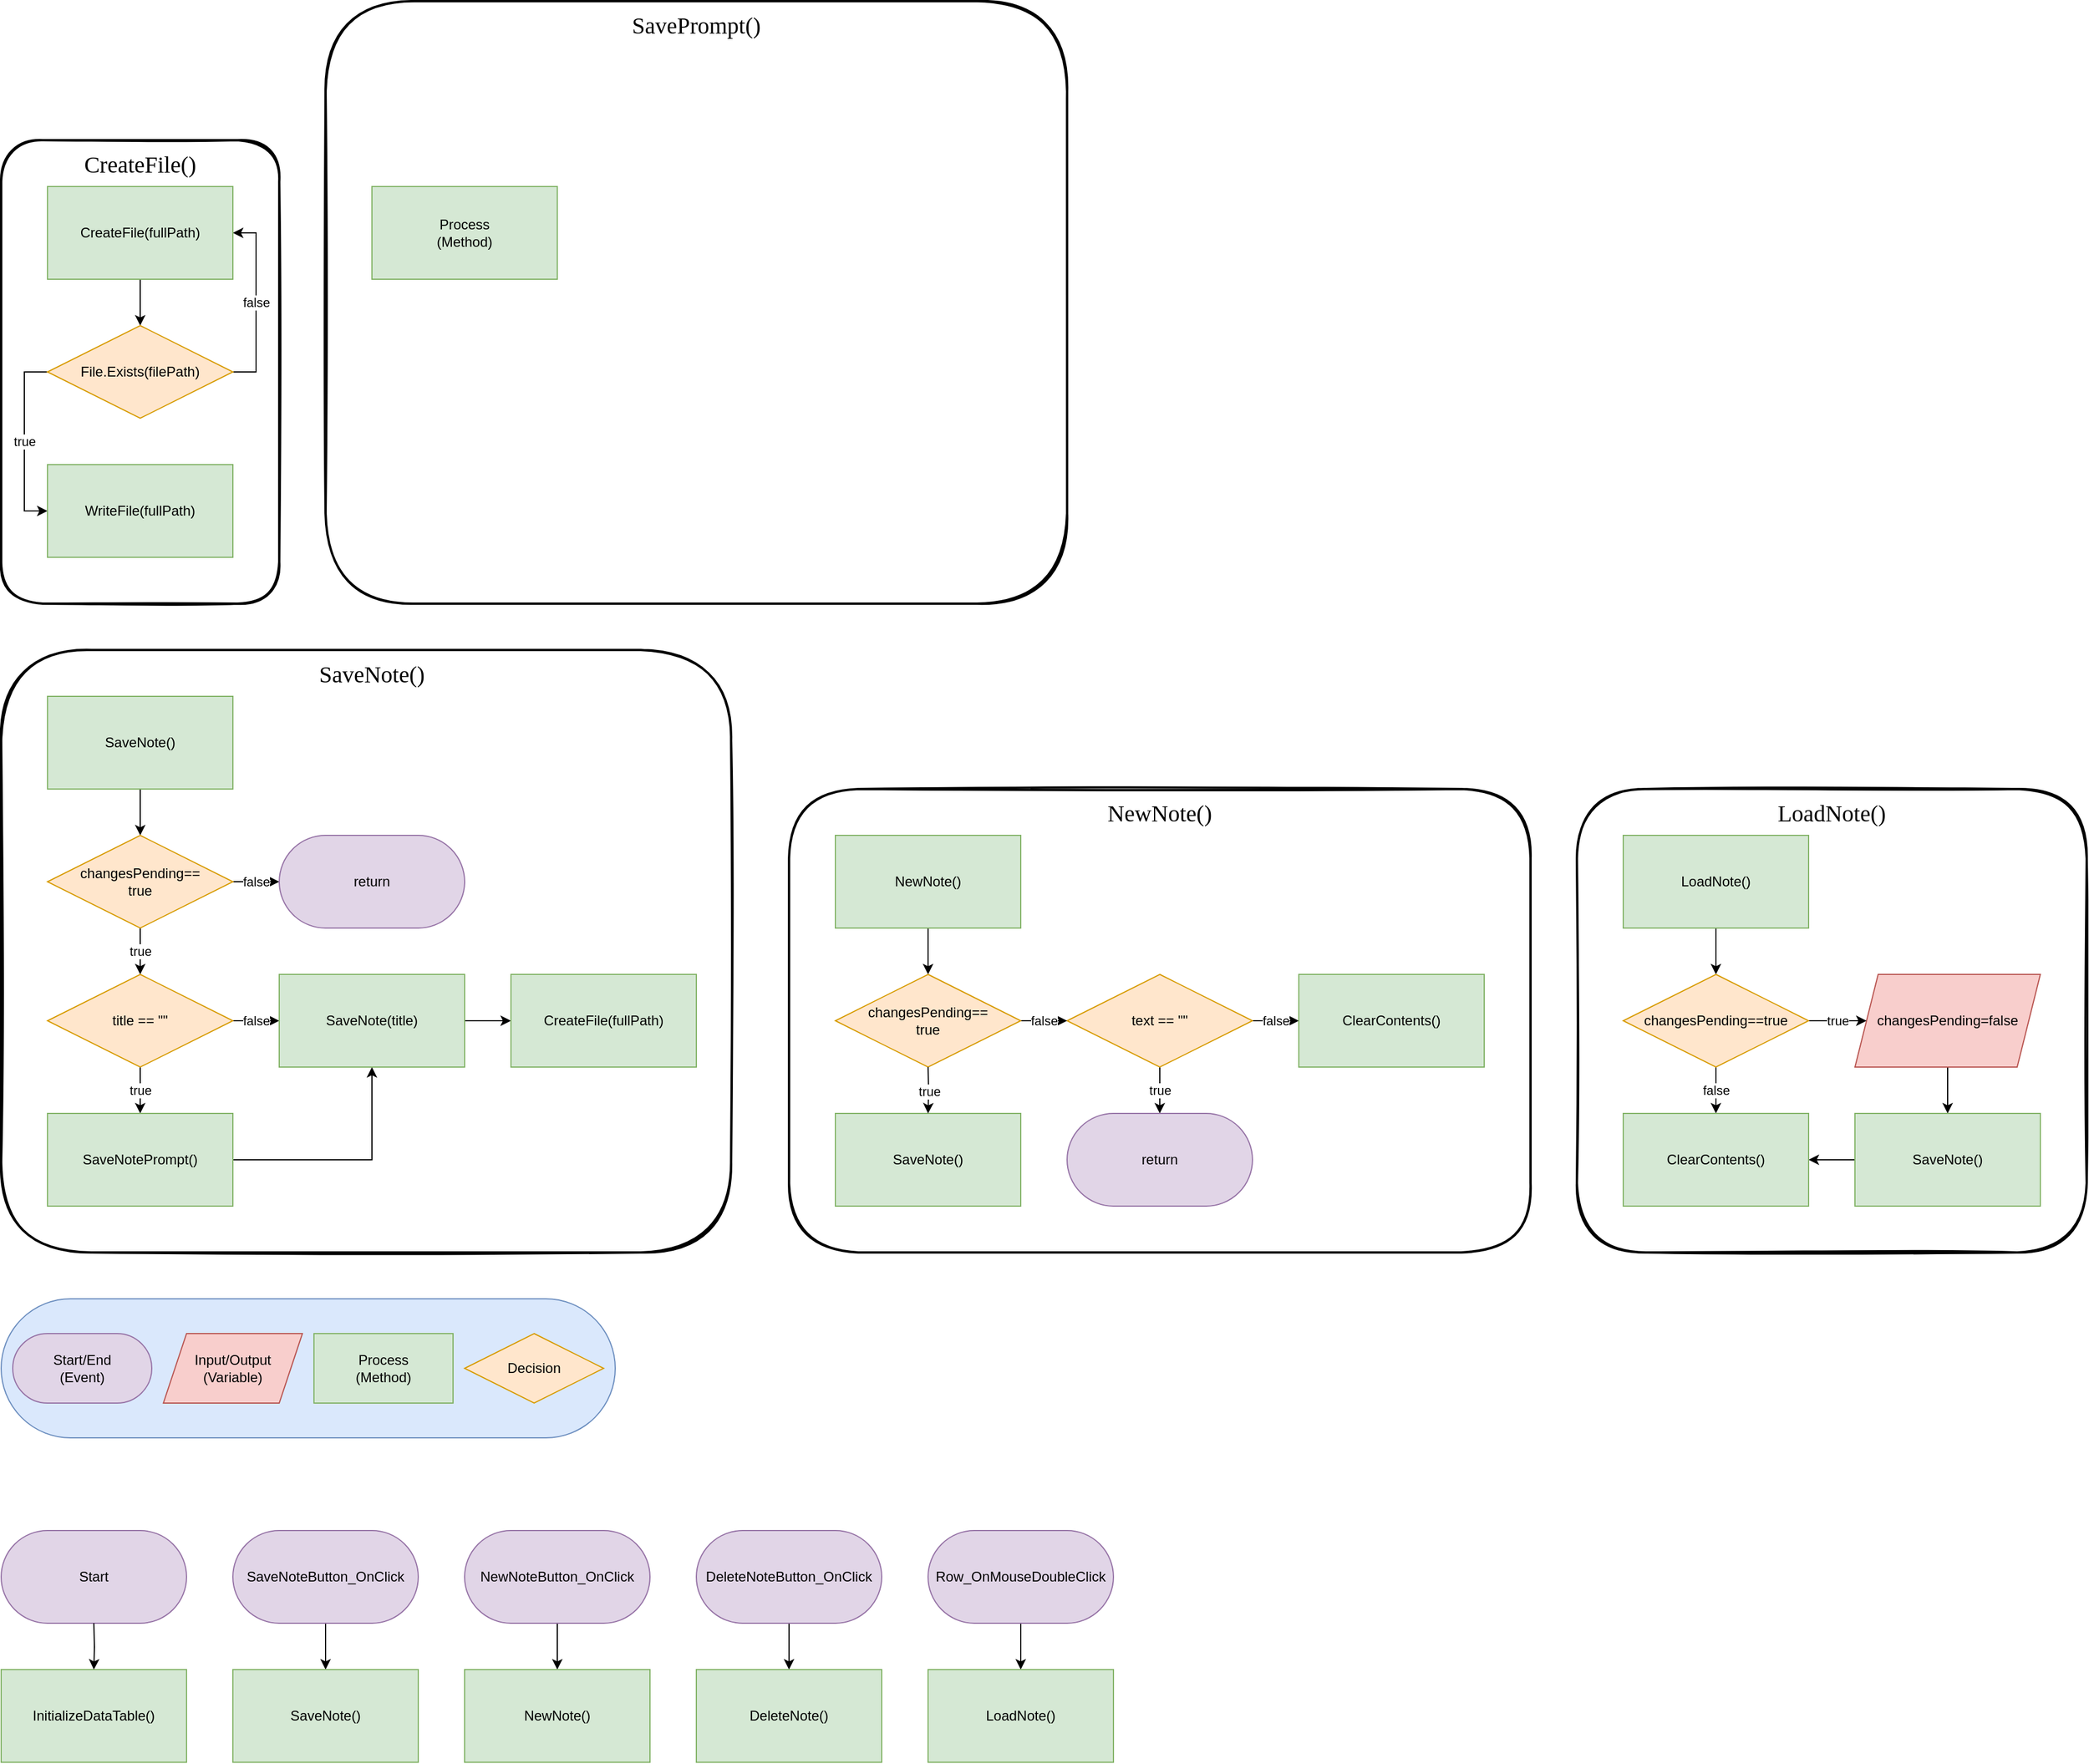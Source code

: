 <mxfile version="13.7.9" type="device"><diagram id="P7Kus-Ts1mQmOVVkLwoo" name="Page-1"><mxGraphModel dx="1173" dy="2873" grid="1" gridSize="10" guides="1" tooltips="1" connect="1" arrows="1" fold="1" page="1" pageScale="1" pageWidth="850" pageHeight="1100" math="0" shadow="0"><root><mxCell id="0"/><mxCell id="1" parent="0"/><mxCell id="WjSeF9-icgtxm_iHruwC-33" value="" style="rounded=1;whiteSpace=wrap;html=1;strokeWidth=2;fillColor=none;glass=0;sketch=1;" parent="1" vertex="1"><mxGeometry y="-560" width="630" height="520" as="geometry"/></mxCell><mxCell id="5sKflImQeTg3kY_VNc7k-5" value="" style="rounded=1;whiteSpace=wrap;html=1;fillColor=#dae8fc;strokeColor=#6c8ebf;arcSize=50;" parent="1" vertex="1"><mxGeometry width="530" height="120" as="geometry"/></mxCell><mxCell id="5sKflImQeTg3kY_VNc7k-26" value="Start/End&lt;br&gt;(Event)" style="rounded=1;whiteSpace=wrap;html=1;strokeColor=#9673a6;fillColor=#e1d5e7;arcSize=50;" parent="1" vertex="1"><mxGeometry x="10" y="30" width="120" height="60" as="geometry"/></mxCell><mxCell id="5sKflImQeTg3kY_VNc7k-28" value="Process&lt;br&gt;(Method)" style="rounded=0;whiteSpace=wrap;html=1;strokeColor=#82b366;fillColor=#d5e8d4;" parent="1" vertex="1"><mxGeometry x="270" y="30" width="120" height="60" as="geometry"/></mxCell><mxCell id="5sKflImQeTg3kY_VNc7k-29" value="Input/Output&lt;br&gt;(Variable)" style="shape=parallelogram;perimeter=parallelogramPerimeter;whiteSpace=wrap;html=1;fixedSize=1;rounded=0;strokeColor=#b85450;fillColor=#f8cecc;arcSize=0;" parent="1" vertex="1"><mxGeometry x="140" y="30" width="120" height="60" as="geometry"/></mxCell><mxCell id="5sKflImQeTg3kY_VNc7k-32" value="Decision" style="rhombus;whiteSpace=wrap;html=1;rounded=0;strokeColor=#d79b00;fillColor=#ffe6cc;arcSize=0;" parent="1" vertex="1"><mxGeometry x="400" y="30" width="120" height="60" as="geometry"/></mxCell><mxCell id="WjSeF9-icgtxm_iHruwC-47" style="edgeStyle=orthogonalEdgeStyle;rounded=0;orthogonalLoop=1;jettySize=auto;html=1;" parent="1" source="5sKflImQeTg3kY_VNc7k-43" target="WjSeF9-icgtxm_iHruwC-46" edge="1"><mxGeometry relative="1" as="geometry"/></mxCell><mxCell id="5sKflImQeTg3kY_VNc7k-43" value="SaveNoteButton_OnClick&lt;br&gt;" style="rounded=1;whiteSpace=wrap;html=1;strokeColor=#9673a6;fillColor=#e1d5e7;arcSize=50;" parent="1" vertex="1"><mxGeometry x="200" y="200" width="160" height="80" as="geometry"/></mxCell><mxCell id="WjSeF9-icgtxm_iHruwC-26" style="edgeStyle=orthogonalEdgeStyle;rounded=0;orthogonalLoop=1;jettySize=auto;html=1;" parent="1" source="WjSeF9-icgtxm_iHruwC-1" target="WjSeF9-icgtxm_iHruwC-25" edge="1"><mxGeometry relative="1" as="geometry"/></mxCell><mxCell id="WjSeF9-icgtxm_iHruwC-1" value="NewNoteButton_OnClick" style="rounded=1;whiteSpace=wrap;html=1;strokeColor=#9673a6;fillColor=#e1d5e7;arcSize=50;" parent="1" vertex="1"><mxGeometry x="400" y="200" width="160" height="80" as="geometry"/></mxCell><mxCell id="WjSeF9-icgtxm_iHruwC-25" value="NewNote()" style="rounded=0;whiteSpace=wrap;html=1;strokeColor=#82b366;fillColor=#d5e8d4;" parent="1" vertex="1"><mxGeometry x="400" y="320" width="160" height="80" as="geometry"/></mxCell><mxCell id="WjSeF9-icgtxm_iHruwC-46" value="SaveNote()" style="rounded=0;whiteSpace=wrap;html=1;strokeColor=#82b366;fillColor=#d5e8d4;" parent="1" vertex="1"><mxGeometry x="200" y="320" width="160" height="80" as="geometry"/></mxCell><mxCell id="WjSeF9-icgtxm_iHruwC-53" value="" style="rounded=1;whiteSpace=wrap;html=1;sketch=1;glass=0;fillColor=none;strokeWidth=2;" parent="1" vertex="1"><mxGeometry x="680" y="-440" width="640" height="400" as="geometry"/></mxCell><mxCell id="WjSeF9-icgtxm_iHruwC-54" value="&lt;font face=&quot;Lucida Console&quot; style=&quot;font-size: 20px&quot;&gt;NewNote()&lt;/font&gt;" style="text;html=1;strokeColor=none;fillColor=none;align=center;verticalAlign=middle;whiteSpace=wrap;rounded=0;" parent="1" vertex="1"><mxGeometry x="680" y="-440" width="640" height="40" as="geometry"/></mxCell><mxCell id="WjSeF9-icgtxm_iHruwC-177" style="edgeStyle=orthogonalEdgeStyle;rounded=0;orthogonalLoop=1;jettySize=auto;html=1;" parent="1" source="WjSeF9-icgtxm_iHruwC-175" target="WjSeF9-icgtxm_iHruwC-176" edge="1"><mxGeometry relative="1" as="geometry"/></mxCell><mxCell id="WjSeF9-icgtxm_iHruwC-175" value="DeleteNoteButton_OnClick" style="rounded=1;whiteSpace=wrap;html=1;strokeColor=#9673a6;fillColor=#e1d5e7;arcSize=50;shadow=0;glass=0;sketch=0;" parent="1" vertex="1"><mxGeometry x="600" y="200" width="160" height="80" as="geometry"/></mxCell><mxCell id="WjSeF9-icgtxm_iHruwC-176" value="DeleteNote()" style="rounded=0;whiteSpace=wrap;html=1;strokeColor=#82b366;fillColor=#d5e8d4;shadow=0;glass=0;sketch=0;" parent="1" vertex="1"><mxGeometry x="600" y="320" width="160" height="80" as="geometry"/></mxCell><mxCell id="ttoP3XQdn9by4jlDO38t-1" value="Start" style="rounded=1;whiteSpace=wrap;html=1;strokeColor=#9673a6;fillColor=#e1d5e7;arcSize=50;shadow=0;glass=0;sketch=0;" vertex="1" parent="1"><mxGeometry y="200" width="160" height="80" as="geometry"/></mxCell><mxCell id="ttoP3XQdn9by4jlDO38t-2" value="InitializeDataTable()" style="rounded=0;whiteSpace=wrap;html=1;strokeColor=#82b366;fillColor=#d5e8d4;shadow=0;glass=0;sketch=0;" vertex="1" parent="1"><mxGeometry y="320" width="160" height="80" as="geometry"/></mxCell><mxCell id="ttoP3XQdn9by4jlDO38t-30" style="edgeStyle=orthogonalEdgeStyle;rounded=0;orthogonalLoop=1;jettySize=auto;html=1;" edge="1" parent="1" source="ttoP3XQdn9by4jlDO38t-3" target="ttoP3XQdn9by4jlDO38t-4"><mxGeometry relative="1" as="geometry"/></mxCell><mxCell id="ttoP3XQdn9by4jlDO38t-3" value="Row_OnMouseDoubleClick" style="rounded=1;whiteSpace=wrap;html=1;strokeColor=#9673a6;fillColor=#e1d5e7;arcSize=50;shadow=0;glass=0;sketch=0;" vertex="1" parent="1"><mxGeometry x="800" y="200" width="160" height="80" as="geometry"/></mxCell><mxCell id="ttoP3XQdn9by4jlDO38t-4" value="LoadNote()" style="rounded=0;whiteSpace=wrap;html=1;strokeColor=#82b366;fillColor=#d5e8d4;shadow=0;glass=0;sketch=0;" vertex="1" parent="1"><mxGeometry x="800" y="320" width="160" height="80" as="geometry"/></mxCell><mxCell id="ttoP3XQdn9by4jlDO38t-13" value="" style="rounded=1;whiteSpace=wrap;html=1;sketch=1;glass=0;fillColor=none;strokeWidth=2;" vertex="1" parent="1"><mxGeometry x="1360" y="-440" width="440" height="400" as="geometry"/></mxCell><mxCell id="ttoP3XQdn9by4jlDO38t-14" value="&lt;font face=&quot;Lucida Console&quot; style=&quot;font-size: 20px&quot;&gt;LoadNote()&lt;/font&gt;" style="text;html=1;strokeColor=none;fillColor=none;align=center;verticalAlign=middle;whiteSpace=wrap;rounded=0;" vertex="1" parent="1"><mxGeometry x="1360" y="-440" width="440" height="40" as="geometry"/></mxCell><mxCell id="ttoP3XQdn9by4jlDO38t-17" style="edgeStyle=orthogonalEdgeStyle;rounded=0;orthogonalLoop=1;jettySize=auto;html=1;" edge="1" parent="1" target="ttoP3XQdn9by4jlDO38t-16"><mxGeometry relative="1" as="geometry"><mxPoint x="1480" y="-440" as="sourcePoint"/></mxGeometry></mxCell><mxCell id="ttoP3XQdn9by4jlDO38t-19" style="edgeStyle=orthogonalEdgeStyle;rounded=0;orthogonalLoop=1;jettySize=auto;html=1;" edge="1" parent="1" target="ttoP3XQdn9by4jlDO38t-18"><mxGeometry relative="1" as="geometry"><mxPoint x="1480" y="-320" as="sourcePoint"/></mxGeometry></mxCell><mxCell id="WjSeF9-icgtxm_iHruwC-41" value="" style="group;verticalAlign=middle;" parent="1" vertex="1" connectable="0"><mxGeometry y="-650" width="630" height="40" as="geometry"/></mxCell><mxCell id="ttoP3XQdn9by4jlDO38t-152" style="edgeStyle=orthogonalEdgeStyle;rounded=0;orthogonalLoop=1;jettySize=auto;html=1;" edge="1" parent="1"><mxGeometry relative="1" as="geometry"><mxPoint x="80" y="280" as="sourcePoint"/><mxPoint x="80" y="320" as="targetPoint"/></mxGeometry></mxCell><mxCell id="ttoP3XQdn9by4jlDO38t-174" value="" style="rounded=1;whiteSpace=wrap;html=1;sketch=1;glass=0;fillColor=none;strokeWidth=2;" vertex="1" parent="1"><mxGeometry x="280" y="-1120" width="640" height="520" as="geometry"/></mxCell><mxCell id="ttoP3XQdn9by4jlDO38t-175" value="&lt;font face=&quot;Lucida Console&quot; style=&quot;font-size: 20px&quot;&gt;SavePrompt()&lt;/font&gt;" style="text;html=1;strokeColor=none;fillColor=none;align=center;verticalAlign=middle;whiteSpace=wrap;rounded=0;" vertex="1" parent="1"><mxGeometry x="280" y="-1120" width="640" height="40" as="geometry"/></mxCell><mxCell id="ttoP3XQdn9by4jlDO38t-179" value="" style="rounded=1;whiteSpace=wrap;html=1;sketch=1;glass=0;fillColor=none;strokeWidth=2;" vertex="1" parent="1"><mxGeometry y="-1000" width="240" height="400" as="geometry"/></mxCell><mxCell id="ttoP3XQdn9by4jlDO38t-180" value="&lt;font face=&quot;Lucida Console&quot; style=&quot;font-size: 20px&quot;&gt;CreateFile()&lt;/font&gt;" style="text;html=1;strokeColor=none;fillColor=none;align=center;verticalAlign=middle;whiteSpace=wrap;rounded=0;" vertex="1" parent="1"><mxGeometry y="-1000" width="240" height="40" as="geometry"/></mxCell><mxCell id="ttoP3XQdn9by4jlDO38t-194" value="&lt;font face=&quot;Lucida Console&quot; style=&quot;font-size: 20px&quot;&gt;SaveNote()&lt;/font&gt;" style="text;html=1;strokeColor=none;fillColor=none;align=center;verticalAlign=middle;whiteSpace=wrap;rounded=0;" vertex="1" parent="1"><mxGeometry y="-560" width="640" height="40" as="geometry"/></mxCell><mxCell id="ttoP3XQdn9by4jlDO38t-65" value="SaveNote()" parent="0"/><mxCell id="ttoP3XQdn9by4jlDO38t-86" style="edgeStyle=orthogonalEdgeStyle;rounded=0;orthogonalLoop=1;jettySize=auto;html=1;" edge="1" parent="ttoP3XQdn9by4jlDO38t-65" source="ttoP3XQdn9by4jlDO38t-98" target="ttoP3XQdn9by4jlDO38t-105"><mxGeometry relative="1" as="geometry"/></mxCell><mxCell id="ttoP3XQdn9by4jlDO38t-89" value="true" style="edgeStyle=none;rounded=0;orthogonalLoop=1;jettySize=auto;html=1;" edge="1" parent="ttoP3XQdn9by4jlDO38t-65" source="ttoP3XQdn9by4jlDO38t-99" target="ttoP3XQdn9by4jlDO38t-100"><mxGeometry x="40.02" y="-1200" as="geometry"/></mxCell><mxCell id="ttoP3XQdn9by4jlDO38t-90" value="false" style="edgeStyle=none;rounded=0;orthogonalLoop=1;jettySize=auto;html=1;" edge="1" parent="ttoP3XQdn9by4jlDO38t-65" source="ttoP3XQdn9by4jlDO38t-99" target="ttoP3XQdn9by4jlDO38t-101"><mxGeometry x="40.02" y="-1200" as="geometry"/></mxCell><mxCell id="ttoP3XQdn9by4jlDO38t-91" style="edgeStyle=orthogonalEdgeStyle;rounded=0;orthogonalLoop=1;jettySize=auto;html=1;" edge="1" parent="ttoP3XQdn9by4jlDO38t-65" source="ttoP3XQdn9by4jlDO38t-100" target="ttoP3XQdn9by4jlDO38t-101"><mxGeometry x="40.02" y="-640" as="geometry"/></mxCell><mxCell id="ttoP3XQdn9by4jlDO38t-92" style="edgeStyle=none;rounded=0;orthogonalLoop=1;jettySize=auto;html=1;" edge="1" parent="ttoP3XQdn9by4jlDO38t-65" source="ttoP3XQdn9by4jlDO38t-101" target="ttoP3XQdn9by4jlDO38t-103"><mxGeometry x="40.02" y="-1200" as="geometry"><mxPoint x="400.02" y="-1010" as="targetPoint"/></mxGeometry></mxCell><mxCell id="ttoP3XQdn9by4jlDO38t-94" value="true" style="edgeStyle=orthogonalEdgeStyle;rounded=0;orthogonalLoop=1;jettySize=auto;html=1;" edge="1" parent="ttoP3XQdn9by4jlDO38t-65" source="ttoP3XQdn9by4jlDO38t-105" target="ttoP3XQdn9by4jlDO38t-99"><mxGeometry relative="1" as="geometry"/></mxCell><mxCell id="ttoP3XQdn9by4jlDO38t-95" value="false" style="edgeStyle=orthogonalEdgeStyle;rounded=0;orthogonalLoop=1;jettySize=auto;html=1;" edge="1" parent="ttoP3XQdn9by4jlDO38t-65" source="ttoP3XQdn9by4jlDO38t-105" target="ttoP3XQdn9by4jlDO38t-106"><mxGeometry relative="1" as="geometry"/></mxCell><mxCell id="ttoP3XQdn9by4jlDO38t-98" value="SaveNote()" style="rounded=0;whiteSpace=wrap;html=1;strokeColor=#82b366;fillColor=#d5e8d4;" vertex="1" parent="ttoP3XQdn9by4jlDO38t-65"><mxGeometry x="40.02" y="-520" width="160" height="80" as="geometry"/></mxCell><mxCell id="ttoP3XQdn9by4jlDO38t-99" value="title == &quot;&quot;" style="rhombus;whiteSpace=wrap;html=1;rounded=0;strokeColor=#d79b00;fillColor=#ffe6cc;arcSize=0;" vertex="1" parent="ttoP3XQdn9by4jlDO38t-65"><mxGeometry x="40" y="-280" width="160" height="80" as="geometry"/></mxCell><mxCell id="ttoP3XQdn9by4jlDO38t-100" value="SaveNotePrompt()" style="rounded=0;whiteSpace=wrap;html=1;strokeColor=#82b366;fillColor=#d5e8d4;" vertex="1" parent="ttoP3XQdn9by4jlDO38t-65"><mxGeometry x="40" y="-160" width="160" height="80" as="geometry"/></mxCell><mxCell id="ttoP3XQdn9by4jlDO38t-101" value="SaveNote(title)" style="rounded=0;whiteSpace=wrap;html=1;strokeColor=#82b366;fillColor=#d5e8d4;" vertex="1" parent="ttoP3XQdn9by4jlDO38t-65"><mxGeometry x="240" y="-280" width="160" height="80" as="geometry"/></mxCell><mxCell id="ttoP3XQdn9by4jlDO38t-103" value="CreateFile(fullPath)" style="rounded=0;whiteSpace=wrap;html=1;strokeColor=#82b366;fillColor=#d5e8d4;" vertex="1" parent="ttoP3XQdn9by4jlDO38t-65"><mxGeometry x="440" y="-280" width="160" height="80" as="geometry"/></mxCell><mxCell id="ttoP3XQdn9by4jlDO38t-105" value="changesPending==&lt;br&gt;true" style="rhombus;whiteSpace=wrap;html=1;rounded=0;strokeColor=#d79b00;fillColor=#ffe6cc;arcSize=0;shadow=0;glass=0;sketch=0;" vertex="1" parent="ttoP3XQdn9by4jlDO38t-65"><mxGeometry x="40.0" y="-400" width="160" height="80" as="geometry"/></mxCell><mxCell id="ttoP3XQdn9by4jlDO38t-106" value="return" style="rounded=1;whiteSpace=wrap;html=1;strokeColor=#9673a6;fillColor=#e1d5e7;arcSize=50;shadow=0;glass=0;sketch=0;" vertex="1" parent="ttoP3XQdn9by4jlDO38t-65"><mxGeometry x="240.02" y="-400" width="160" height="80" as="geometry"/></mxCell><mxCell id="ttoP3XQdn9by4jlDO38t-107" value="NewNote()" parent="0"/><mxCell id="ttoP3XQdn9by4jlDO38t-156" style="edgeStyle=orthogonalEdgeStyle;rounded=0;orthogonalLoop=1;jettySize=auto;html=1;" edge="1" parent="ttoP3XQdn9by4jlDO38t-107" source="ttoP3XQdn9by4jlDO38t-109" target="ttoP3XQdn9by4jlDO38t-148"><mxGeometry relative="1" as="geometry"/></mxCell><mxCell id="ttoP3XQdn9by4jlDO38t-109" value="NewNote()" style="rounded=0;whiteSpace=wrap;html=1;strokeColor=#82b366;fillColor=#d5e8d4;" vertex="1" parent="ttoP3XQdn9by4jlDO38t-107"><mxGeometry x="720" y="-400" width="160" height="80" as="geometry"/></mxCell><mxCell id="ttoP3XQdn9by4jlDO38t-159" value="false" style="edgeStyle=orthogonalEdgeStyle;rounded=0;orthogonalLoop=1;jettySize=auto;html=1;" edge="1" parent="ttoP3XQdn9by4jlDO38t-107" source="ttoP3XQdn9by4jlDO38t-112" target="ttoP3XQdn9by4jlDO38t-116"><mxGeometry relative="1" as="geometry"/></mxCell><mxCell id="ttoP3XQdn9by4jlDO38t-160" value="true" style="edgeStyle=orthogonalEdgeStyle;rounded=0;orthogonalLoop=1;jettySize=auto;html=1;" edge="1" parent="ttoP3XQdn9by4jlDO38t-107" source="ttoP3XQdn9by4jlDO38t-112" target="ttoP3XQdn9by4jlDO38t-113"><mxGeometry relative="1" as="geometry"/></mxCell><mxCell id="ttoP3XQdn9by4jlDO38t-112" value="text == &quot;&quot;" style="rhombus;whiteSpace=wrap;html=1;rounded=0;strokeColor=#d79b00;fillColor=#ffe6cc;arcSize=0;" vertex="1" parent="ttoP3XQdn9by4jlDO38t-107"><mxGeometry x="920" y="-280" width="160" height="80" as="geometry"/></mxCell><mxCell id="ttoP3XQdn9by4jlDO38t-113" value="return" style="rounded=1;whiteSpace=wrap;html=1;strokeColor=#9673a6;fillColor=#e1d5e7;arcSize=50;" vertex="1" parent="ttoP3XQdn9by4jlDO38t-107"><mxGeometry x="920" y="-160" width="160" height="80" as="geometry"/></mxCell><mxCell id="ttoP3XQdn9by4jlDO38t-115" value="SaveNote()" style="rounded=0;whiteSpace=wrap;html=1;strokeColor=#82b366;fillColor=#d5e8d4;" vertex="1" parent="ttoP3XQdn9by4jlDO38t-107"><mxGeometry x="720" y="-160" width="160" height="80" as="geometry"/></mxCell><mxCell id="ttoP3XQdn9by4jlDO38t-116" value="ClearContents()" style="rounded=0;whiteSpace=wrap;html=1;strokeColor=#82b366;fillColor=#d5e8d4;shadow=0;glass=0;sketch=0;" vertex="1" parent="ttoP3XQdn9by4jlDO38t-107"><mxGeometry x="1120" y="-280" width="160" height="80" as="geometry"/></mxCell><mxCell id="ttoP3XQdn9by4jlDO38t-162" value="false" style="edgeStyle=orthogonalEdgeStyle;rounded=0;orthogonalLoop=1;jettySize=auto;html=1;" edge="1" parent="ttoP3XQdn9by4jlDO38t-107" source="ttoP3XQdn9by4jlDO38t-148" target="ttoP3XQdn9by4jlDO38t-112"><mxGeometry relative="1" as="geometry"><mxPoint x="930" y="-200" as="targetPoint"/></mxGeometry></mxCell><mxCell id="ttoP3XQdn9by4jlDO38t-148" value="changesPending==&lt;br&gt;true" style="rhombus;whiteSpace=wrap;html=1;rounded=0;strokeColor=#d79b00;fillColor=#ffe6cc;arcSize=0;shadow=0;glass=0;sketch=0;" vertex="1" parent="ttoP3XQdn9by4jlDO38t-107"><mxGeometry x="720" y="-280" width="160" height="80" as="geometry"/></mxCell><mxCell id="ttoP3XQdn9by4jlDO38t-198" value="true" style="edgeStyle=orthogonalEdgeStyle;rounded=0;orthogonalLoop=1;jettySize=auto;html=1;" edge="1" parent="ttoP3XQdn9by4jlDO38t-107"><mxGeometry relative="1" as="geometry"><mxPoint x="800" y="-200" as="sourcePoint"/><mxPoint x="800" y="-160" as="targetPoint"/></mxGeometry></mxCell><mxCell id="ttoP3XQdn9by4jlDO38t-117" value="LoadNote()" parent="0"/><mxCell id="ttoP3XQdn9by4jlDO38t-118" style="edgeStyle=orthogonalEdgeStyle;rounded=0;orthogonalLoop=1;jettySize=auto;html=1;" edge="1" parent="ttoP3XQdn9by4jlDO38t-117" source="ttoP3XQdn9by4jlDO38t-119" target="ttoP3XQdn9by4jlDO38t-124"><mxGeometry relative="1" as="geometry"/></mxCell><mxCell id="ttoP3XQdn9by4jlDO38t-119" value="LoadNote()" style="rounded=0;whiteSpace=wrap;html=1;strokeColor=#82b366;fillColor=#d5e8d4;shadow=0;glass=0;sketch=0;" vertex="1" parent="ttoP3XQdn9by4jlDO38t-117"><mxGeometry x="1400" y="-400" width="160" height="80" as="geometry"/></mxCell><mxCell id="ttoP3XQdn9by4jlDO38t-120" style="edgeStyle=orthogonalEdgeStyle;rounded=0;orthogonalLoop=1;jettySize=auto;html=1;" edge="1" parent="ttoP3XQdn9by4jlDO38t-117" source="ttoP3XQdn9by4jlDO38t-121" target="ttoP3XQdn9by4jlDO38t-126"><mxGeometry relative="1" as="geometry"/></mxCell><mxCell id="ttoP3XQdn9by4jlDO38t-121" value="changesPending=false" style="shape=parallelogram;perimeter=parallelogramPerimeter;whiteSpace=wrap;html=1;fixedSize=1;rounded=0;strokeColor=#b85450;fillColor=#f8cecc;arcSize=0;shadow=0;glass=0;sketch=0;" vertex="1" parent="ttoP3XQdn9by4jlDO38t-117"><mxGeometry x="1600" y="-280" width="160" height="80" as="geometry"/></mxCell><mxCell id="ttoP3XQdn9by4jlDO38t-122" value="true" style="edgeStyle=orthogonalEdgeStyle;rounded=0;orthogonalLoop=1;jettySize=auto;html=1;" edge="1" parent="ttoP3XQdn9by4jlDO38t-117" source="ttoP3XQdn9by4jlDO38t-124" target="ttoP3XQdn9by4jlDO38t-121"><mxGeometry relative="1" as="geometry"/></mxCell><mxCell id="ttoP3XQdn9by4jlDO38t-123" value="false" style="edgeStyle=orthogonalEdgeStyle;rounded=0;orthogonalLoop=1;jettySize=auto;html=1;" edge="1" parent="ttoP3XQdn9by4jlDO38t-117" source="ttoP3XQdn9by4jlDO38t-124" target="ttoP3XQdn9by4jlDO38t-127"><mxGeometry relative="1" as="geometry"/></mxCell><mxCell id="ttoP3XQdn9by4jlDO38t-124" value="changesPending==true" style="rhombus;whiteSpace=wrap;html=1;rounded=0;strokeColor=#d79b00;fillColor=#ffe6cc;arcSize=0;shadow=0;glass=0;sketch=0;" vertex="1" parent="ttoP3XQdn9by4jlDO38t-117"><mxGeometry x="1400" y="-280" width="160" height="80" as="geometry"/></mxCell><mxCell id="ttoP3XQdn9by4jlDO38t-125" style="edgeStyle=orthogonalEdgeStyle;rounded=0;orthogonalLoop=1;jettySize=auto;html=1;" edge="1" parent="ttoP3XQdn9by4jlDO38t-117" source="ttoP3XQdn9by4jlDO38t-126" target="ttoP3XQdn9by4jlDO38t-127"><mxGeometry relative="1" as="geometry"/></mxCell><mxCell id="ttoP3XQdn9by4jlDO38t-126" value="SaveNote()" style="rounded=0;whiteSpace=wrap;html=1;strokeColor=#82b366;fillColor=#d5e8d4;shadow=0;glass=0;sketch=0;" vertex="1" parent="ttoP3XQdn9by4jlDO38t-117"><mxGeometry x="1600" y="-160" width="160" height="80" as="geometry"/></mxCell><mxCell id="ttoP3XQdn9by4jlDO38t-127" value="ClearContents()" style="rounded=0;whiteSpace=wrap;html=1;strokeColor=#82b366;fillColor=#d5e8d4;shadow=0;glass=0;sketch=0;" vertex="1" parent="ttoP3XQdn9by4jlDO38t-117"><mxGeometry x="1400" y="-160" width="160" height="80" as="geometry"/></mxCell><mxCell id="ttoP3XQdn9by4jlDO38t-170" value="SavePrompt()" style="" parent="0"/><mxCell id="ttoP3XQdn9by4jlDO38t-201" value="Process&lt;br&gt;(Method)" style="rounded=0;whiteSpace=wrap;html=1;strokeColor=#82b366;fillColor=#d5e8d4;shadow=0;glass=0;sketch=0;" vertex="1" parent="ttoP3XQdn9by4jlDO38t-170"><mxGeometry x="320" y="-960" width="160" height="80" as="geometry"/></mxCell><mxCell id="ttoP3XQdn9by4jlDO38t-178" value="CreateFile()" style="" parent="0"/><mxCell id="ttoP3XQdn9by4jlDO38t-185" value="true" style="edgeStyle=orthogonalEdgeStyle;rounded=0;orthogonalLoop=1;jettySize=auto;html=1;exitX=0;exitY=0.5;exitDx=0;exitDy=0;entryX=0;entryY=0.5;entryDx=0;entryDy=0;" edge="1" parent="ttoP3XQdn9by4jlDO38t-178" source="ttoP3XQdn9by4jlDO38t-190" target="ttoP3XQdn9by4jlDO38t-188"><mxGeometry relative="1" as="geometry"/></mxCell><mxCell id="ttoP3XQdn9by4jlDO38t-186" value="false" style="edgeStyle=orthogonalEdgeStyle;rounded=0;orthogonalLoop=1;jettySize=auto;html=1;exitX=1;exitY=0.5;exitDx=0;exitDy=0;entryX=1;entryY=0.5;entryDx=0;entryDy=0;" edge="1" parent="ttoP3XQdn9by4jlDO38t-178" source="ttoP3XQdn9by4jlDO38t-190" target="ttoP3XQdn9by4jlDO38t-189"><mxGeometry relative="1" as="geometry"/></mxCell><mxCell id="ttoP3XQdn9by4jlDO38t-187" style="edgeStyle=none;rounded=0;orthogonalLoop=1;jettySize=auto;html=1;" edge="1" parent="ttoP3XQdn9by4jlDO38t-178" source="ttoP3XQdn9by4jlDO38t-189" target="ttoP3XQdn9by4jlDO38t-190"><mxGeometry x="-319.98" y="-1680" as="geometry"/></mxCell><mxCell id="ttoP3XQdn9by4jlDO38t-188" value="WriteFile(fullPath)" style="rounded=0;whiteSpace=wrap;html=1;strokeColor=#82b366;fillColor=#d5e8d4;" vertex="1" parent="ttoP3XQdn9by4jlDO38t-178"><mxGeometry x="40" y="-720" width="160" height="80" as="geometry"/></mxCell><mxCell id="ttoP3XQdn9by4jlDO38t-189" value="CreateFile(fullPath)" style="rounded=0;whiteSpace=wrap;html=1;strokeColor=#82b366;fillColor=#d5e8d4;" vertex="1" parent="ttoP3XQdn9by4jlDO38t-178"><mxGeometry x="40" y="-960" width="160" height="80" as="geometry"/></mxCell><mxCell id="ttoP3XQdn9by4jlDO38t-190" value="File.Exists(filePath)" style="rhombus;whiteSpace=wrap;html=1;rounded=0;strokeColor=#d79b00;fillColor=#ffe6cc;arcSize=0;" vertex="1" parent="ttoP3XQdn9by4jlDO38t-178"><mxGeometry x="40" y="-840" width="160" height="80" as="geometry"/></mxCell></root></mxGraphModel></diagram></mxfile>